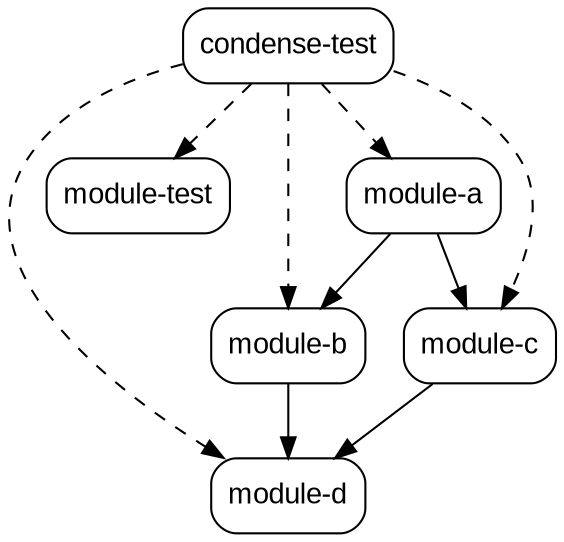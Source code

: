 digraph "condense-test" {
  node [shape="box",style="rounded",fontname="Arial",fontsize="14"]
  edge [fontsize="10",fontname="Arial"]

  // Node Definitions:
  "com.github.ferstl:condense-test:pom:compile"[label=<condense-test>]
  "com.github.ferstl:module-d:jar:compile"[label=<module-d>]
  "com.github.ferstl:module-test:jar:compile"[label=<module-test>]
  "com.github.ferstl:module-b:jar:compile"[label=<module-b>]
  "com.github.ferstl:module-c:jar:compile"[label=<module-c>]
  "com.github.ferstl:module-a:jar:compile"[label=<module-a>]

  // Edge Definitions:
  "com.github.ferstl:condense-test:pom:compile" -> "com.github.ferstl:module-d:jar:compile"[style="dashed"]
  "com.github.ferstl:condense-test:pom:compile" -> "com.github.ferstl:module-test:jar:compile"[style="dashed"]
  "com.github.ferstl:condense-test:pom:compile" -> "com.github.ferstl:module-b:jar:compile"[style="dashed"]
  "com.github.ferstl:condense-test:pom:compile" -> "com.github.ferstl:module-c:jar:compile"[style="dashed"]
  "com.github.ferstl:condense-test:pom:compile" -> "com.github.ferstl:module-a:jar:compile"[style="dashed"]
  "com.github.ferstl:module-b:jar:compile" -> "com.github.ferstl:module-d:jar:compile"
  "com.github.ferstl:module-c:jar:compile" -> "com.github.ferstl:module-d:jar:compile"
  "com.github.ferstl:module-a:jar:compile" -> "com.github.ferstl:module-b:jar:compile"
  "com.github.ferstl:module-a:jar:compile" -> "com.github.ferstl:module-c:jar:compile"
}